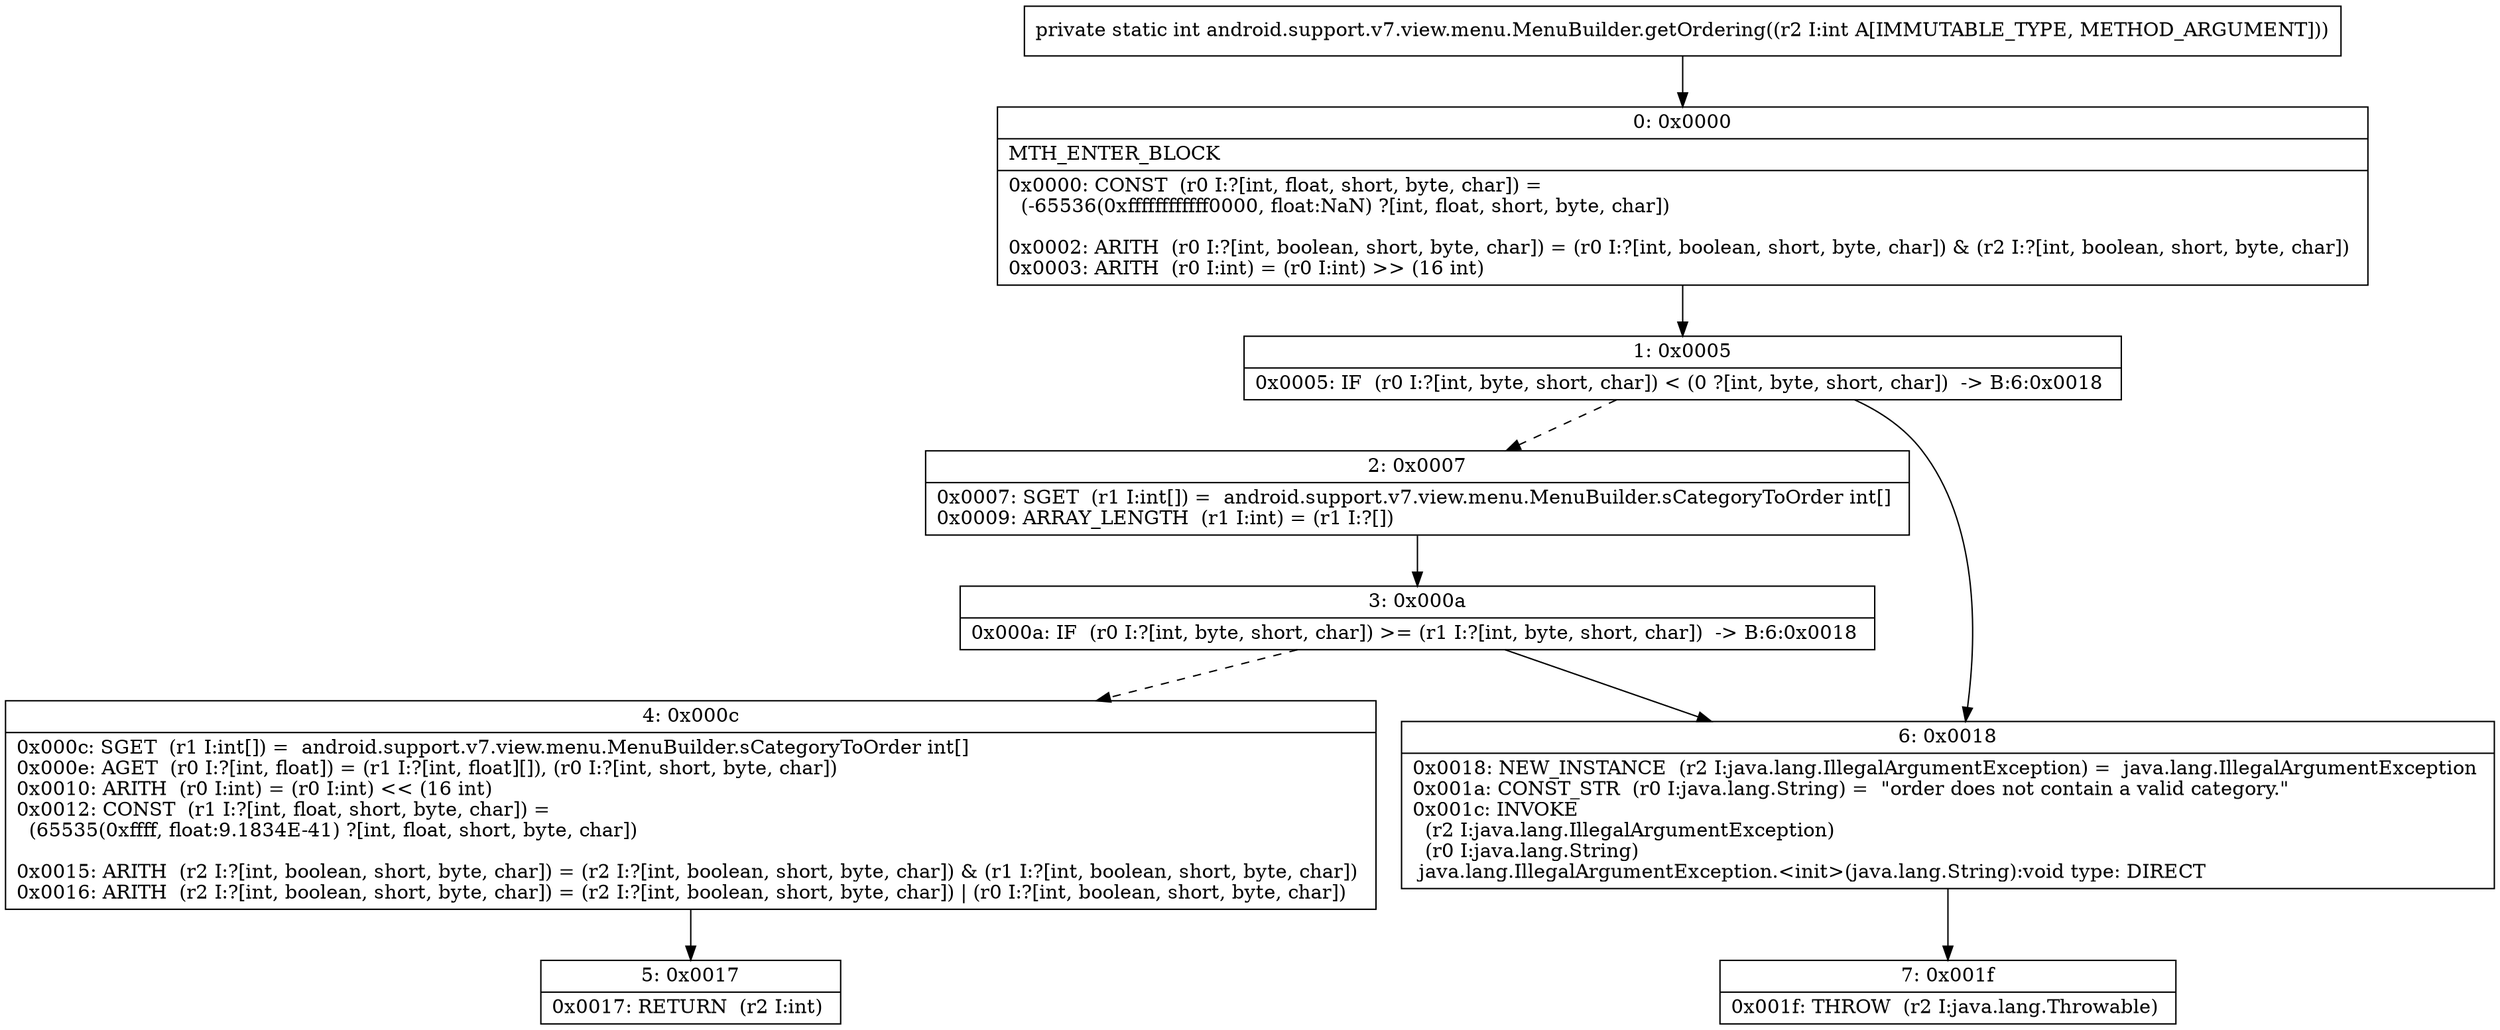 digraph "CFG forandroid.support.v7.view.menu.MenuBuilder.getOrdering(I)I" {
Node_0 [shape=record,label="{0\:\ 0x0000|MTH_ENTER_BLOCK\l|0x0000: CONST  (r0 I:?[int, float, short, byte, char]) = \l  (\-65536(0xffffffffffff0000, float:NaN) ?[int, float, short, byte, char])\l \l0x0002: ARITH  (r0 I:?[int, boolean, short, byte, char]) = (r0 I:?[int, boolean, short, byte, char]) & (r2 I:?[int, boolean, short, byte, char]) \l0x0003: ARITH  (r0 I:int) = (r0 I:int) \>\> (16 int) \l}"];
Node_1 [shape=record,label="{1\:\ 0x0005|0x0005: IF  (r0 I:?[int, byte, short, char]) \< (0 ?[int, byte, short, char])  \-\> B:6:0x0018 \l}"];
Node_2 [shape=record,label="{2\:\ 0x0007|0x0007: SGET  (r1 I:int[]) =  android.support.v7.view.menu.MenuBuilder.sCategoryToOrder int[] \l0x0009: ARRAY_LENGTH  (r1 I:int) = (r1 I:?[]) \l}"];
Node_3 [shape=record,label="{3\:\ 0x000a|0x000a: IF  (r0 I:?[int, byte, short, char]) \>= (r1 I:?[int, byte, short, char])  \-\> B:6:0x0018 \l}"];
Node_4 [shape=record,label="{4\:\ 0x000c|0x000c: SGET  (r1 I:int[]) =  android.support.v7.view.menu.MenuBuilder.sCategoryToOrder int[] \l0x000e: AGET  (r0 I:?[int, float]) = (r1 I:?[int, float][]), (r0 I:?[int, short, byte, char]) \l0x0010: ARITH  (r0 I:int) = (r0 I:int) \<\< (16 int) \l0x0012: CONST  (r1 I:?[int, float, short, byte, char]) = \l  (65535(0xffff, float:9.1834E\-41) ?[int, float, short, byte, char])\l \l0x0015: ARITH  (r2 I:?[int, boolean, short, byte, char]) = (r2 I:?[int, boolean, short, byte, char]) & (r1 I:?[int, boolean, short, byte, char]) \l0x0016: ARITH  (r2 I:?[int, boolean, short, byte, char]) = (r2 I:?[int, boolean, short, byte, char]) \| (r0 I:?[int, boolean, short, byte, char]) \l}"];
Node_5 [shape=record,label="{5\:\ 0x0017|0x0017: RETURN  (r2 I:int) \l}"];
Node_6 [shape=record,label="{6\:\ 0x0018|0x0018: NEW_INSTANCE  (r2 I:java.lang.IllegalArgumentException) =  java.lang.IllegalArgumentException \l0x001a: CONST_STR  (r0 I:java.lang.String) =  \"order does not contain a valid category.\" \l0x001c: INVOKE  \l  (r2 I:java.lang.IllegalArgumentException)\l  (r0 I:java.lang.String)\l java.lang.IllegalArgumentException.\<init\>(java.lang.String):void type: DIRECT \l}"];
Node_7 [shape=record,label="{7\:\ 0x001f|0x001f: THROW  (r2 I:java.lang.Throwable) \l}"];
MethodNode[shape=record,label="{private static int android.support.v7.view.menu.MenuBuilder.getOrdering((r2 I:int A[IMMUTABLE_TYPE, METHOD_ARGUMENT])) }"];
MethodNode -> Node_0;
Node_0 -> Node_1;
Node_1 -> Node_2[style=dashed];
Node_1 -> Node_6;
Node_2 -> Node_3;
Node_3 -> Node_4[style=dashed];
Node_3 -> Node_6;
Node_4 -> Node_5;
Node_6 -> Node_7;
}

